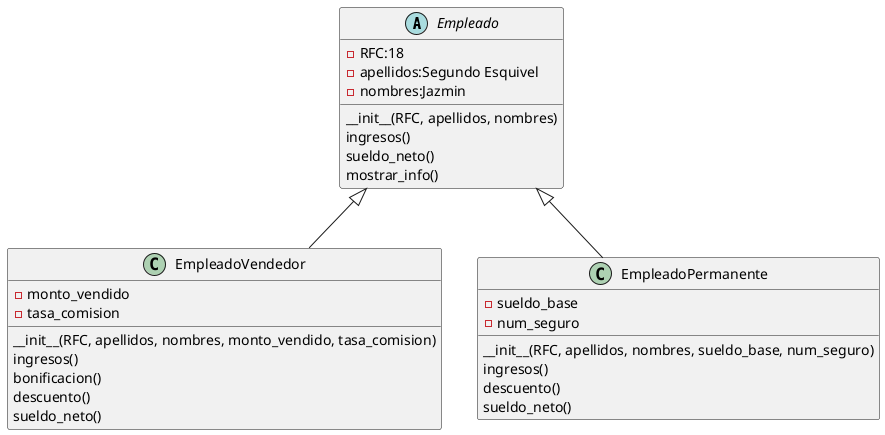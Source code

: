 @startuml Empleado
abstract class Empleado {
    - RFC:18
    - apellidos:Segundo Esquivel
    - nombres:Jazmin
    __init__(RFC, apellidos, nombres)
    ingresos()
    sueldo_neto()
    mostrar_info()
}

class EmpleadoVendedor {
    - monto_vendido
    - tasa_comision
    __init__(RFC, apellidos, nombres, monto_vendido, tasa_comision)
    ingresos()
    bonificacion()
    descuento()
    sueldo_neto()
}

class EmpleadoPermanente {
    - sueldo_base
    - num_seguro
    __init__(RFC, apellidos, nombres, sueldo_base, num_seguro)
    ingresos()
    descuento()
    sueldo_neto()
}

Empleado <|-- EmpleadoVendedor
Empleado <|-- EmpleadoPermanente
@enduml
